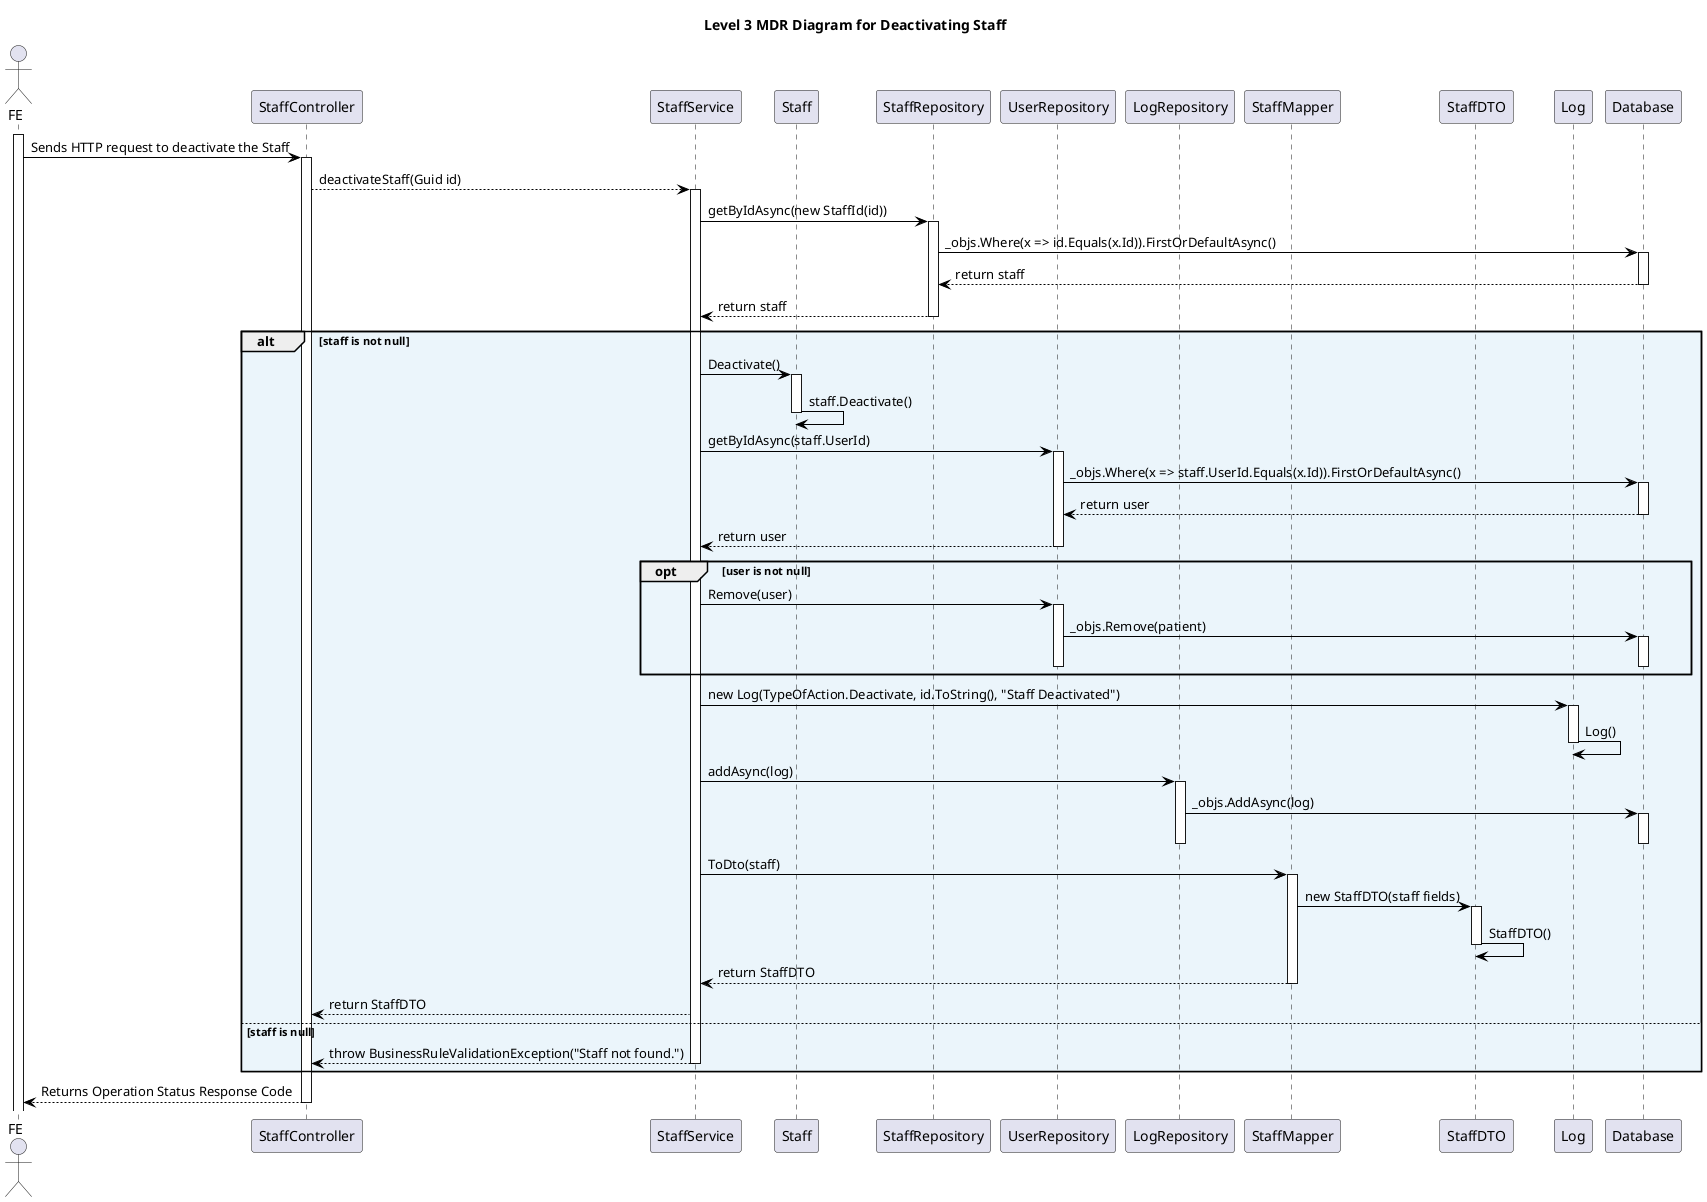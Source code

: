 @startuml level_3_MDR

title Level 3 MDR Diagram for Deactivating Staff

hide empty members

skinparam class {
    BackgroundColor<<valueObject>> #D6EAF8
    BackgroundColor<<root>> #FDEBD0
    BackgroundColor<<service>> #D1F2EB
    BackgroundColor #FEF9E7
    ArrowColor Black
}

skinparam package {
    BackgroundColor #EBF5FB
}

actor FE as FE
participant "StaffController" as C
participant "StaffService" as S
participant "Staff" as SD
participant "StaffRepository" as R
participant "UserRepository" as UR
participant "LogRepository" as LR
participant "StaffMapper" as M
participant "StaffDTO" as DTO
participant "Log" as L
participant "Database" as DB

activate FE
FE -> C: Sends HTTP request to deactivate the Staff
activate C
C --> S: deactivateStaff(Guid id)
activate S
S -> R: getByIdAsync(new StaffId(id))
activate R
R -> DB: _objs.Where(x => id.Equals(x.Id)).FirstOrDefaultAsync()
activate DB
DB --> R: return staff
deactivate DB
R --> S: return staff
deactivate R
alt staff is not null
    S -> SD: Deactivate()
    activate SD
    SD -> SD: staff.Deactivate()
    deactivate SD

    S -> UR: getByIdAsync(staff.UserId)
    activate UR
    UR -> DB: _objs.Where(x => staff.UserId.Equals(x.Id)).FirstOrDefaultAsync()
    activate DB
    DB --> UR: return user
    deactivate DB
    UR --> S: return user
    deactivate UR

    opt user is not null
        S -> UR: Remove(user)
        activate UR
        UR -> DB: _objs.Remove(patient)
        activate DB
        deactivate DB
        deactivate UR
    end
    
    S -> L: new Log(TypeOfAction.Deactivate, id.ToString(), "Staff Deactivated")
    activate L
    L -> L: Log()
    deactivate L
    S -> LR: addAsync(log)
    activate LR
    LR -> DB: _objs.AddAsync(log)
    activate DB
    deactivate DB
    deactivate LR
    S -> M: ToDto(staff)
    activate M
    M -> DTO: new StaffDTO(staff fields)
    activate DTO
    DTO -> DTO: StaffDTO()
    deactivate DTO
    M --> S: return StaffDTO
    deactivate M
    S --> C: return StaffDTO
else staff is null
    S --> C: throw BusinessRuleValidationException("Staff not found.")
    deactivate S
end
C --> FE: Returns Operation Status Response Code
deactivate C

@enduml
